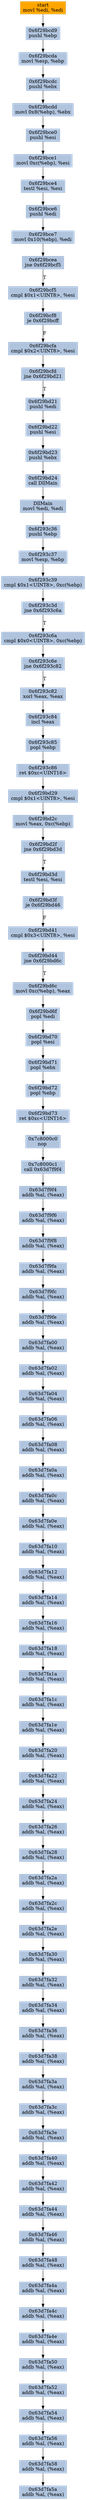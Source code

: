 digraph G {
node[shape=rectangle,style=filled,fillcolor=lightsteelblue,color=lightsteelblue]
bgcolor="transparent"
a0x6f29bcd7movl_edi_edi[label="start\nmovl %edi, %edi",color="lightgrey",fillcolor="orange"];
a0x6f29bcd9pushl_ebp[label="0x6f29bcd9\npushl %ebp"];
a0x6f29bcdamovl_esp_ebp[label="0x6f29bcda\nmovl %esp, %ebp"];
a0x6f29bcdcpushl_ebx[label="0x6f29bcdc\npushl %ebx"];
a0x6f29bcddmovl_0x8ebp__ebx[label="0x6f29bcdd\nmovl 0x8(%ebp), %ebx"];
a0x6f29bce0pushl_esi[label="0x6f29bce0\npushl %esi"];
a0x6f29bce1movl_0xcebp__esi[label="0x6f29bce1\nmovl 0xc(%ebp), %esi"];
a0x6f29bce4testl_esi_esi[label="0x6f29bce4\ntestl %esi, %esi"];
a0x6f29bce6pushl_edi[label="0x6f29bce6\npushl %edi"];
a0x6f29bce7movl_0x10ebp__edi[label="0x6f29bce7\nmovl 0x10(%ebp), %edi"];
a0x6f29bceajne_0x6f29bcf5[label="0x6f29bcea\njne 0x6f29bcf5"];
a0x6f29bcf5cmpl_0x1UINT8_esi[label="0x6f29bcf5\ncmpl $0x1<UINT8>, %esi"];
a0x6f29bcf8je_0x6f29bcff[label="0x6f29bcf8\nje 0x6f29bcff"];
a0x6f29bcfacmpl_0x2UINT8_esi[label="0x6f29bcfa\ncmpl $0x2<UINT8>, %esi"];
a0x6f29bcfdjne_0x6f29bd21[label="0x6f29bcfd\njne 0x6f29bd21"];
a0x6f29bd21pushl_edi[label="0x6f29bd21\npushl %edi"];
a0x6f29bd22pushl_esi[label="0x6f29bd22\npushl %esi"];
a0x6f29bd23pushl_ebx[label="0x6f29bd23\npushl %ebx"];
a0x6f29bd24call_DllMain[label="0x6f29bd24\ncall DllMain"];
a0x6f293c34movl_edi_edi[label="DllMain\nmovl %edi, %edi"];
a0x6f293c36pushl_ebp[label="0x6f293c36\npushl %ebp"];
a0x6f293c37movl_esp_ebp[label="0x6f293c37\nmovl %esp, %ebp"];
a0x6f293c39cmpl_0x1UINT8_0xcebp_[label="0x6f293c39\ncmpl $0x1<UINT8>, 0xc(%ebp)"];
a0x6f293c3djne_0x6f293c6a[label="0x6f293c3d\njne 0x6f293c6a"];
a0x6f293c6acmpl_0x0UINT8_0xcebp_[label="0x6f293c6a\ncmpl $0x0<UINT8>, 0xc(%ebp)"];
a0x6f293c6ejne_0x6f293c82[label="0x6f293c6e\njne 0x6f293c82"];
a0x6f293c82xorl_eax_eax[label="0x6f293c82\nxorl %eax, %eax"];
a0x6f293c84incl_eax[label="0x6f293c84\nincl %eax"];
a0x6f293c85popl_ebp[label="0x6f293c85\npopl %ebp"];
a0x6f293c86ret_0xcUINT16[label="0x6f293c86\nret $0xc<UINT16>"];
a0x6f29bd29cmpl_0x1UINT8_esi[label="0x6f29bd29\ncmpl $0x1<UINT8>, %esi"];
a0x6f29bd2cmovl_eax_0xcebp_[label="0x6f29bd2c\nmovl %eax, 0xc(%ebp)"];
a0x6f29bd2fjne_0x6f29bd3d[label="0x6f29bd2f\njne 0x6f29bd3d"];
a0x6f29bd3dtestl_esi_esi[label="0x6f29bd3d\ntestl %esi, %esi"];
a0x6f29bd3fje_0x6f29bd46[label="0x6f29bd3f\nje 0x6f29bd46"];
a0x6f29bd41cmpl_0x3UINT8_esi[label="0x6f29bd41\ncmpl $0x3<UINT8>, %esi"];
a0x6f29bd44jne_0x6f29bd6c[label="0x6f29bd44\njne 0x6f29bd6c"];
a0x6f29bd6cmovl_0xcebp__eax[label="0x6f29bd6c\nmovl 0xc(%ebp), %eax"];
a0x6f29bd6fpopl_edi[label="0x6f29bd6f\npopl %edi"];
a0x6f29bd70popl_esi[label="0x6f29bd70\npopl %esi"];
a0x6f29bd71popl_ebx[label="0x6f29bd71\npopl %ebx"];
a0x6f29bd72popl_ebp[label="0x6f29bd72\npopl %ebp"];
a0x6f29bd73ret_0xcUINT16[label="0x6f29bd73\nret $0xc<UINT16>"];
a0x7c8000c0nop_[label="0x7c8000c0\nnop "];
a0x7c8000c1call_0x63d7f9f4[label="0x7c8000c1\ncall 0x63d7f9f4"];
a0x63d7f9f4addb_al_eax_[label="0x63d7f9f4\naddb %al, (%eax)"];
a0x63d7f9f6addb_al_eax_[label="0x63d7f9f6\naddb %al, (%eax)"];
a0x63d7f9f8addb_al_eax_[label="0x63d7f9f8\naddb %al, (%eax)"];
a0x63d7f9faaddb_al_eax_[label="0x63d7f9fa\naddb %al, (%eax)"];
a0x63d7f9fcaddb_al_eax_[label="0x63d7f9fc\naddb %al, (%eax)"];
a0x63d7f9feaddb_al_eax_[label="0x63d7f9fe\naddb %al, (%eax)"];
a0x63d7fa00addb_al_eax_[label="0x63d7fa00\naddb %al, (%eax)"];
a0x63d7fa02addb_al_eax_[label="0x63d7fa02\naddb %al, (%eax)"];
a0x63d7fa04addb_al_eax_[label="0x63d7fa04\naddb %al, (%eax)"];
a0x63d7fa06addb_al_eax_[label="0x63d7fa06\naddb %al, (%eax)"];
a0x63d7fa08addb_al_eax_[label="0x63d7fa08\naddb %al, (%eax)"];
a0x63d7fa0aaddb_al_eax_[label="0x63d7fa0a\naddb %al, (%eax)"];
a0x63d7fa0caddb_al_eax_[label="0x63d7fa0c\naddb %al, (%eax)"];
a0x63d7fa0eaddb_al_eax_[label="0x63d7fa0e\naddb %al, (%eax)"];
a0x63d7fa10addb_al_eax_[label="0x63d7fa10\naddb %al, (%eax)"];
a0x63d7fa12addb_al_eax_[label="0x63d7fa12\naddb %al, (%eax)"];
a0x63d7fa14addb_al_eax_[label="0x63d7fa14\naddb %al, (%eax)"];
a0x63d7fa16addb_al_eax_[label="0x63d7fa16\naddb %al, (%eax)"];
a0x63d7fa18addb_al_eax_[label="0x63d7fa18\naddb %al, (%eax)"];
a0x63d7fa1aaddb_al_eax_[label="0x63d7fa1a\naddb %al, (%eax)"];
a0x63d7fa1caddb_al_eax_[label="0x63d7fa1c\naddb %al, (%eax)"];
a0x63d7fa1eaddb_al_eax_[label="0x63d7fa1e\naddb %al, (%eax)"];
a0x63d7fa20addb_al_eax_[label="0x63d7fa20\naddb %al, (%eax)"];
a0x63d7fa22addb_al_eax_[label="0x63d7fa22\naddb %al, (%eax)"];
a0x63d7fa24addb_al_eax_[label="0x63d7fa24\naddb %al, (%eax)"];
a0x63d7fa26addb_al_eax_[label="0x63d7fa26\naddb %al, (%eax)"];
a0x63d7fa28addb_al_eax_[label="0x63d7fa28\naddb %al, (%eax)"];
a0x63d7fa2aaddb_al_eax_[label="0x63d7fa2a\naddb %al, (%eax)"];
a0x63d7fa2caddb_al_eax_[label="0x63d7fa2c\naddb %al, (%eax)"];
a0x63d7fa2eaddb_al_eax_[label="0x63d7fa2e\naddb %al, (%eax)"];
a0x63d7fa30addb_al_eax_[label="0x63d7fa30\naddb %al, (%eax)"];
a0x63d7fa32addb_al_eax_[label="0x63d7fa32\naddb %al, (%eax)"];
a0x63d7fa34addb_al_eax_[label="0x63d7fa34\naddb %al, (%eax)"];
a0x63d7fa36addb_al_eax_[label="0x63d7fa36\naddb %al, (%eax)"];
a0x63d7fa38addb_al_eax_[label="0x63d7fa38\naddb %al, (%eax)"];
a0x63d7fa3aaddb_al_eax_[label="0x63d7fa3a\naddb %al, (%eax)"];
a0x63d7fa3caddb_al_eax_[label="0x63d7fa3c\naddb %al, (%eax)"];
a0x63d7fa3eaddb_al_eax_[label="0x63d7fa3e\naddb %al, (%eax)"];
a0x63d7fa40addb_al_eax_[label="0x63d7fa40\naddb %al, (%eax)"];
a0x63d7fa42addb_al_eax_[label="0x63d7fa42\naddb %al, (%eax)"];
a0x63d7fa44addb_al_eax_[label="0x63d7fa44\naddb %al, (%eax)"];
a0x63d7fa46addb_al_eax_[label="0x63d7fa46\naddb %al, (%eax)"];
a0x63d7fa48addb_al_eax_[label="0x63d7fa48\naddb %al, (%eax)"];
a0x63d7fa4aaddb_al_eax_[label="0x63d7fa4a\naddb %al, (%eax)"];
a0x63d7fa4caddb_al_eax_[label="0x63d7fa4c\naddb %al, (%eax)"];
a0x63d7fa4eaddb_al_eax_[label="0x63d7fa4e\naddb %al, (%eax)"];
a0x63d7fa50addb_al_eax_[label="0x63d7fa50\naddb %al, (%eax)"];
a0x63d7fa52addb_al_eax_[label="0x63d7fa52\naddb %al, (%eax)"];
a0x63d7fa54addb_al_eax_[label="0x63d7fa54\naddb %al, (%eax)"];
a0x63d7fa56addb_al_eax_[label="0x63d7fa56\naddb %al, (%eax)"];
a0x63d7fa58addb_al_eax_[label="0x63d7fa58\naddb %al, (%eax)"];
a0x63d7fa5aaddb_al_eax_[label="0x63d7fa5a\naddb %al, (%eax)"];
a0x6f29bcd7movl_edi_edi -> a0x6f29bcd9pushl_ebp [color="#000000"];
a0x6f29bcd9pushl_ebp -> a0x6f29bcdamovl_esp_ebp [color="#000000"];
a0x6f29bcdamovl_esp_ebp -> a0x6f29bcdcpushl_ebx [color="#000000"];
a0x6f29bcdcpushl_ebx -> a0x6f29bcddmovl_0x8ebp__ebx [color="#000000"];
a0x6f29bcddmovl_0x8ebp__ebx -> a0x6f29bce0pushl_esi [color="#000000"];
a0x6f29bce0pushl_esi -> a0x6f29bce1movl_0xcebp__esi [color="#000000"];
a0x6f29bce1movl_0xcebp__esi -> a0x6f29bce4testl_esi_esi [color="#000000"];
a0x6f29bce4testl_esi_esi -> a0x6f29bce6pushl_edi [color="#000000"];
a0x6f29bce6pushl_edi -> a0x6f29bce7movl_0x10ebp__edi [color="#000000"];
a0x6f29bce7movl_0x10ebp__edi -> a0x6f29bceajne_0x6f29bcf5 [color="#000000"];
a0x6f29bceajne_0x6f29bcf5 -> a0x6f29bcf5cmpl_0x1UINT8_esi [color="#000000",label="T"];
a0x6f29bcf5cmpl_0x1UINT8_esi -> a0x6f29bcf8je_0x6f29bcff [color="#000000"];
a0x6f29bcf8je_0x6f29bcff -> a0x6f29bcfacmpl_0x2UINT8_esi [color="#000000",label="F"];
a0x6f29bcfacmpl_0x2UINT8_esi -> a0x6f29bcfdjne_0x6f29bd21 [color="#000000"];
a0x6f29bcfdjne_0x6f29bd21 -> a0x6f29bd21pushl_edi [color="#000000",label="T"];
a0x6f29bd21pushl_edi -> a0x6f29bd22pushl_esi [color="#000000"];
a0x6f29bd22pushl_esi -> a0x6f29bd23pushl_ebx [color="#000000"];
a0x6f29bd23pushl_ebx -> a0x6f29bd24call_DllMain [color="#000000"];
a0x6f29bd24call_DllMain -> a0x6f293c34movl_edi_edi [color="#000000"];
a0x6f293c34movl_edi_edi -> a0x6f293c36pushl_ebp [color="#000000"];
a0x6f293c36pushl_ebp -> a0x6f293c37movl_esp_ebp [color="#000000"];
a0x6f293c37movl_esp_ebp -> a0x6f293c39cmpl_0x1UINT8_0xcebp_ [color="#000000"];
a0x6f293c39cmpl_0x1UINT8_0xcebp_ -> a0x6f293c3djne_0x6f293c6a [color="#000000"];
a0x6f293c3djne_0x6f293c6a -> a0x6f293c6acmpl_0x0UINT8_0xcebp_ [color="#000000",label="T"];
a0x6f293c6acmpl_0x0UINT8_0xcebp_ -> a0x6f293c6ejne_0x6f293c82 [color="#000000"];
a0x6f293c6ejne_0x6f293c82 -> a0x6f293c82xorl_eax_eax [color="#000000",label="T"];
a0x6f293c82xorl_eax_eax -> a0x6f293c84incl_eax [color="#000000"];
a0x6f293c84incl_eax -> a0x6f293c85popl_ebp [color="#000000"];
a0x6f293c85popl_ebp -> a0x6f293c86ret_0xcUINT16 [color="#000000"];
a0x6f293c86ret_0xcUINT16 -> a0x6f29bd29cmpl_0x1UINT8_esi [color="#000000"];
a0x6f29bd29cmpl_0x1UINT8_esi -> a0x6f29bd2cmovl_eax_0xcebp_ [color="#000000"];
a0x6f29bd2cmovl_eax_0xcebp_ -> a0x6f29bd2fjne_0x6f29bd3d [color="#000000"];
a0x6f29bd2fjne_0x6f29bd3d -> a0x6f29bd3dtestl_esi_esi [color="#000000",label="T"];
a0x6f29bd3dtestl_esi_esi -> a0x6f29bd3fje_0x6f29bd46 [color="#000000"];
a0x6f29bd3fje_0x6f29bd46 -> a0x6f29bd41cmpl_0x3UINT8_esi [color="#000000",label="F"];
a0x6f29bd41cmpl_0x3UINT8_esi -> a0x6f29bd44jne_0x6f29bd6c [color="#000000"];
a0x6f29bd44jne_0x6f29bd6c -> a0x6f29bd6cmovl_0xcebp__eax [color="#000000",label="T"];
a0x6f29bd6cmovl_0xcebp__eax -> a0x6f29bd6fpopl_edi [color="#000000"];
a0x6f29bd6fpopl_edi -> a0x6f29bd70popl_esi [color="#000000"];
a0x6f29bd70popl_esi -> a0x6f29bd71popl_ebx [color="#000000"];
a0x6f29bd71popl_ebx -> a0x6f29bd72popl_ebp [color="#000000"];
a0x6f29bd72popl_ebp -> a0x6f29bd73ret_0xcUINT16 [color="#000000"];
a0x6f29bd73ret_0xcUINT16 -> a0x7c8000c0nop_ [color="#000000"];
a0x7c8000c0nop_ -> a0x7c8000c1call_0x63d7f9f4 [color="#000000"];
a0x7c8000c1call_0x63d7f9f4 -> a0x63d7f9f4addb_al_eax_ [color="#000000"];
a0x63d7f9f4addb_al_eax_ -> a0x63d7f9f6addb_al_eax_ [color="#000000"];
a0x63d7f9f6addb_al_eax_ -> a0x63d7f9f8addb_al_eax_ [color="#000000"];
a0x63d7f9f8addb_al_eax_ -> a0x63d7f9faaddb_al_eax_ [color="#000000"];
a0x63d7f9faaddb_al_eax_ -> a0x63d7f9fcaddb_al_eax_ [color="#000000"];
a0x63d7f9fcaddb_al_eax_ -> a0x63d7f9feaddb_al_eax_ [color="#000000"];
a0x63d7f9feaddb_al_eax_ -> a0x63d7fa00addb_al_eax_ [color="#000000"];
a0x63d7fa00addb_al_eax_ -> a0x63d7fa02addb_al_eax_ [color="#000000"];
a0x63d7fa02addb_al_eax_ -> a0x63d7fa04addb_al_eax_ [color="#000000"];
a0x63d7fa04addb_al_eax_ -> a0x63d7fa06addb_al_eax_ [color="#000000"];
a0x63d7fa06addb_al_eax_ -> a0x63d7fa08addb_al_eax_ [color="#000000"];
a0x63d7fa08addb_al_eax_ -> a0x63d7fa0aaddb_al_eax_ [color="#000000"];
a0x63d7fa0aaddb_al_eax_ -> a0x63d7fa0caddb_al_eax_ [color="#000000"];
a0x63d7fa0caddb_al_eax_ -> a0x63d7fa0eaddb_al_eax_ [color="#000000"];
a0x63d7fa0eaddb_al_eax_ -> a0x63d7fa10addb_al_eax_ [color="#000000"];
a0x63d7fa10addb_al_eax_ -> a0x63d7fa12addb_al_eax_ [color="#000000"];
a0x63d7fa12addb_al_eax_ -> a0x63d7fa14addb_al_eax_ [color="#000000"];
a0x63d7fa14addb_al_eax_ -> a0x63d7fa16addb_al_eax_ [color="#000000"];
a0x63d7fa16addb_al_eax_ -> a0x63d7fa18addb_al_eax_ [color="#000000"];
a0x63d7fa18addb_al_eax_ -> a0x63d7fa1aaddb_al_eax_ [color="#000000"];
a0x63d7fa1aaddb_al_eax_ -> a0x63d7fa1caddb_al_eax_ [color="#000000"];
a0x63d7fa1caddb_al_eax_ -> a0x63d7fa1eaddb_al_eax_ [color="#000000"];
a0x63d7fa1eaddb_al_eax_ -> a0x63d7fa20addb_al_eax_ [color="#000000"];
a0x63d7fa20addb_al_eax_ -> a0x63d7fa22addb_al_eax_ [color="#000000"];
a0x63d7fa22addb_al_eax_ -> a0x63d7fa24addb_al_eax_ [color="#000000"];
a0x63d7fa24addb_al_eax_ -> a0x63d7fa26addb_al_eax_ [color="#000000"];
a0x63d7fa26addb_al_eax_ -> a0x63d7fa28addb_al_eax_ [color="#000000"];
a0x63d7fa28addb_al_eax_ -> a0x63d7fa2aaddb_al_eax_ [color="#000000"];
a0x63d7fa2aaddb_al_eax_ -> a0x63d7fa2caddb_al_eax_ [color="#000000"];
a0x63d7fa2caddb_al_eax_ -> a0x63d7fa2eaddb_al_eax_ [color="#000000"];
a0x63d7fa2eaddb_al_eax_ -> a0x63d7fa30addb_al_eax_ [color="#000000"];
a0x63d7fa30addb_al_eax_ -> a0x63d7fa32addb_al_eax_ [color="#000000"];
a0x63d7fa32addb_al_eax_ -> a0x63d7fa34addb_al_eax_ [color="#000000"];
a0x63d7fa34addb_al_eax_ -> a0x63d7fa36addb_al_eax_ [color="#000000"];
a0x63d7fa36addb_al_eax_ -> a0x63d7fa38addb_al_eax_ [color="#000000"];
a0x63d7fa38addb_al_eax_ -> a0x63d7fa3aaddb_al_eax_ [color="#000000"];
a0x63d7fa3aaddb_al_eax_ -> a0x63d7fa3caddb_al_eax_ [color="#000000"];
a0x63d7fa3caddb_al_eax_ -> a0x63d7fa3eaddb_al_eax_ [color="#000000"];
a0x63d7fa3eaddb_al_eax_ -> a0x63d7fa40addb_al_eax_ [color="#000000"];
a0x63d7fa40addb_al_eax_ -> a0x63d7fa42addb_al_eax_ [color="#000000"];
a0x63d7fa42addb_al_eax_ -> a0x63d7fa44addb_al_eax_ [color="#000000"];
a0x63d7fa44addb_al_eax_ -> a0x63d7fa46addb_al_eax_ [color="#000000"];
a0x63d7fa46addb_al_eax_ -> a0x63d7fa48addb_al_eax_ [color="#000000"];
a0x63d7fa48addb_al_eax_ -> a0x63d7fa4aaddb_al_eax_ [color="#000000"];
a0x63d7fa4aaddb_al_eax_ -> a0x63d7fa4caddb_al_eax_ [color="#000000"];
a0x63d7fa4caddb_al_eax_ -> a0x63d7fa4eaddb_al_eax_ [color="#000000"];
a0x63d7fa4eaddb_al_eax_ -> a0x63d7fa50addb_al_eax_ [color="#000000"];
a0x63d7fa50addb_al_eax_ -> a0x63d7fa52addb_al_eax_ [color="#000000"];
a0x63d7fa52addb_al_eax_ -> a0x63d7fa54addb_al_eax_ [color="#000000"];
a0x63d7fa54addb_al_eax_ -> a0x63d7fa56addb_al_eax_ [color="#000000"];
a0x63d7fa56addb_al_eax_ -> a0x63d7fa58addb_al_eax_ [color="#000000"];
a0x63d7fa58addb_al_eax_ -> a0x63d7fa5aaddb_al_eax_ [color="#000000"];
}
